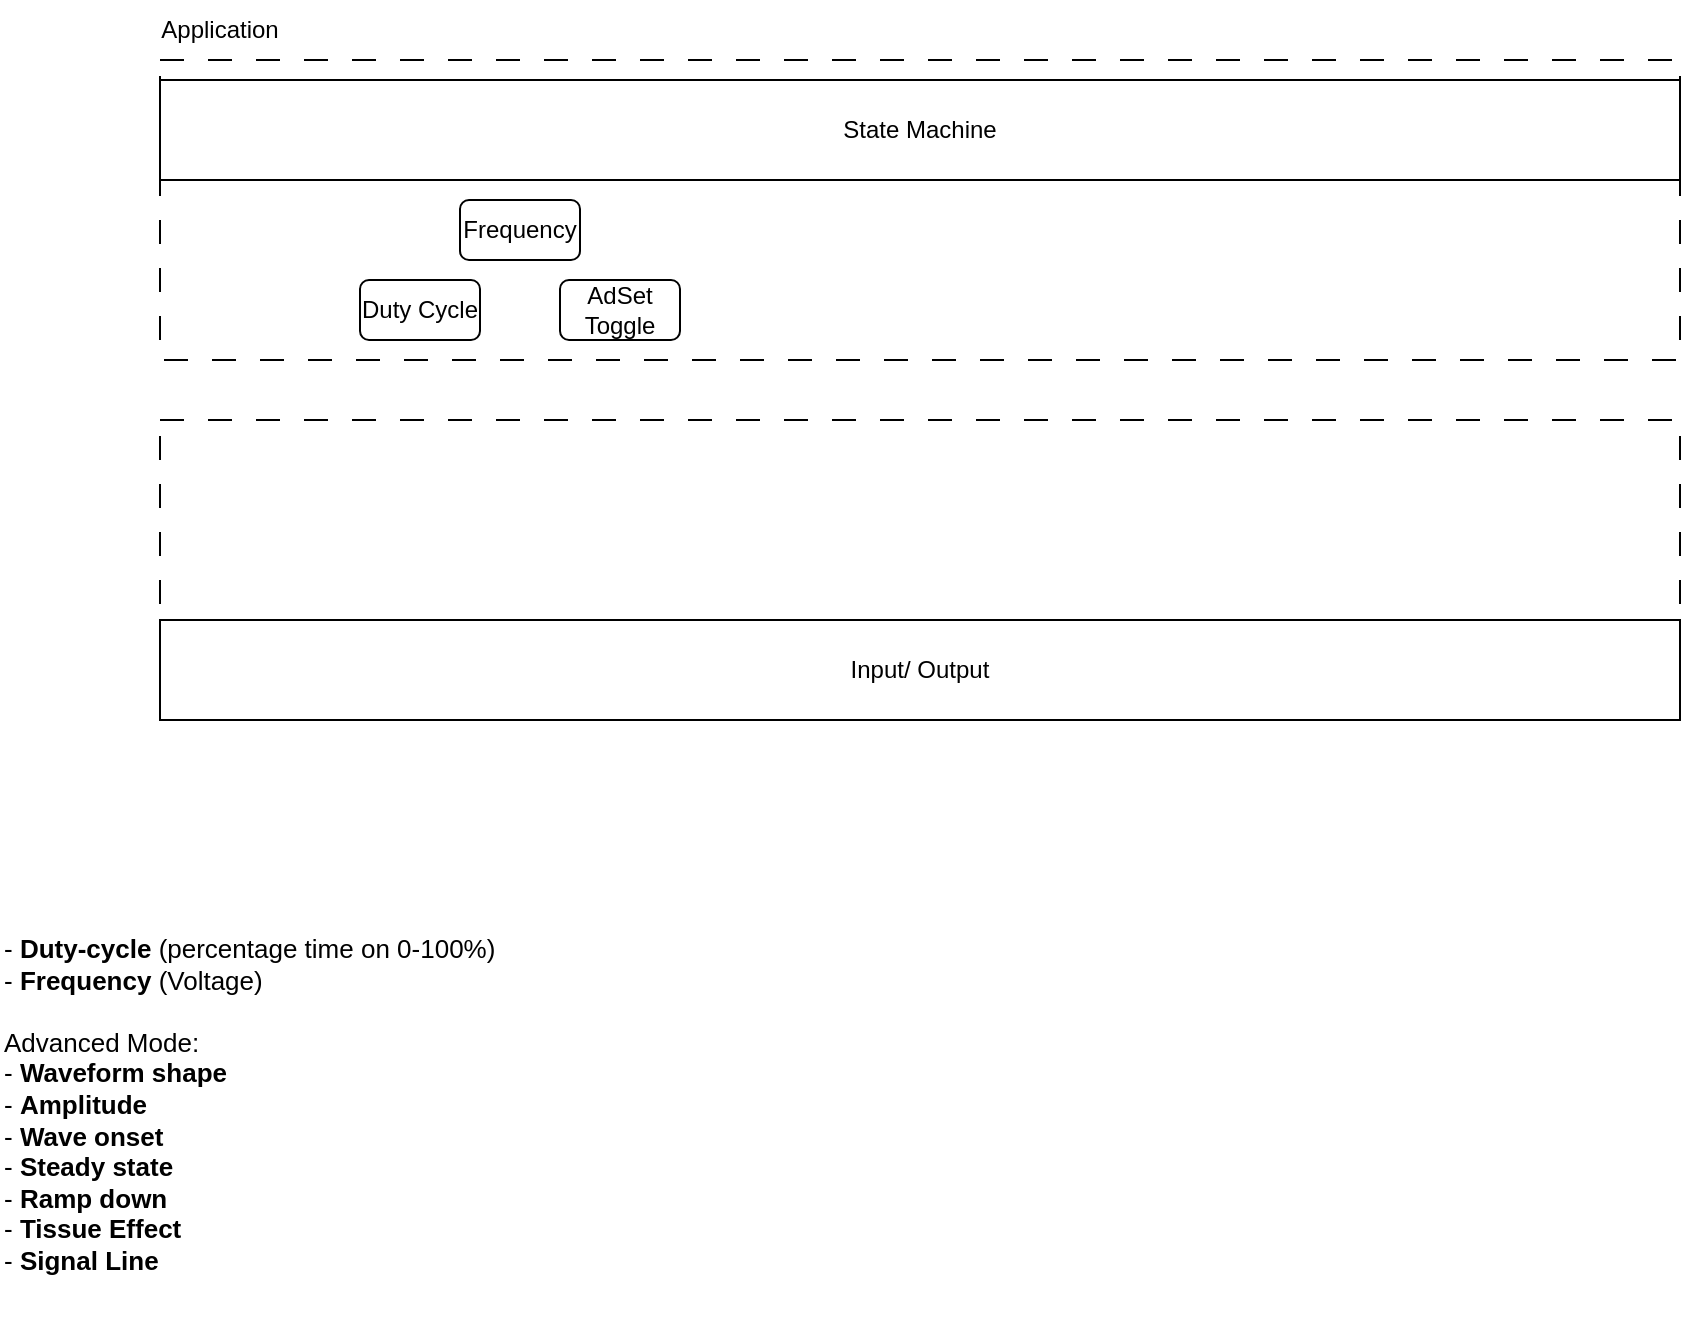 <mxfile version="24.4.3" type="github" pages="5">
  <diagram name="EMS" id="cyA4w0rCBu8PJxnkou6-">
    <mxGraphModel dx="1706" dy="812" grid="1" gridSize="10" guides="1" tooltips="1" connect="1" arrows="1" fold="1" page="1" pageScale="1" pageWidth="850" pageHeight="1100" math="0" shadow="0">
      <root>
        <mxCell id="0" />
        <mxCell id="1" parent="0" />
        <mxCell id="47FU8AiSbH1JvdXJ44zY-2" value="" style="rounded=0;whiteSpace=wrap;html=1;dashed=1;dashPattern=12 12;" vertex="1" parent="1">
          <mxGeometry x="70" y="60" width="760" height="150" as="geometry" />
        </mxCell>
        <mxCell id="47FU8AiSbH1JvdXJ44zY-1" value="State Machine" style="rounded=0;whiteSpace=wrap;html=1;" vertex="1" parent="1">
          <mxGeometry x="70" y="70" width="760" height="50" as="geometry" />
        </mxCell>
        <mxCell id="47FU8AiSbH1JvdXJ44zY-3" value="Application" style="text;html=1;align=center;verticalAlign=middle;whiteSpace=wrap;rounded=0;" vertex="1" parent="1">
          <mxGeometry x="70" y="30" width="60" height="30" as="geometry" />
        </mxCell>
        <mxCell id="47FU8AiSbH1JvdXJ44zY-4" value="" style="rounded=0;whiteSpace=wrap;html=1;dashed=1;dashPattern=12 12;" vertex="1" parent="1">
          <mxGeometry x="70" y="240" width="760" height="150" as="geometry" />
        </mxCell>
        <mxCell id="47FU8AiSbH1JvdXJ44zY-5" value="Input/ Output" style="rounded=0;whiteSpace=wrap;html=1;" vertex="1" parent="1">
          <mxGeometry x="70" y="340" width="760" height="50" as="geometry" />
        </mxCell>
        <mxCell id="47FU8AiSbH1JvdXJ44zY-8" value="Duty Cycle" style="rounded=1;whiteSpace=wrap;html=1;" vertex="1" parent="1">
          <mxGeometry x="170" y="170" width="60" height="30" as="geometry" />
        </mxCell>
        <mxCell id="47FU8AiSbH1JvdXJ44zY-10" value="Frequency" style="rounded=1;whiteSpace=wrap;html=1;" vertex="1" parent="1">
          <mxGeometry x="220" y="130" width="60" height="30" as="geometry" />
        </mxCell>
        <mxCell id="47FU8AiSbH1JvdXJ44zY-11" value="AdSet Toggle" style="rounded=1;whiteSpace=wrap;html=1;" vertex="1" parent="1">
          <mxGeometry x="270" y="170" width="60" height="30" as="geometry" />
        </mxCell>
        <mxCell id="R0_isSfU18zi0Sa-aPXJ-1" value="&lt;span style=&quot;color: rgb(0, 0, 0); font-family: Arial; font-size: 13px; font-style: normal; font-variant-ligatures: normal; font-variant-caps: normal; font-weight: normal; letter-spacing: normal; orphans: 2; text-align: left; text-indent: 0px; text-transform: none; widows: 2; word-spacing: 0px; -webkit-text-stroke-width: 0px; white-space: pre-wrap; text-decoration: none; text-decoration-skip-ink: none;&quot;&gt;- &lt;/span&gt;&lt;span style=&quot;color: rgb(0, 0, 0); font-family: Arial; font-size: 13px; font-style: normal; font-variant-ligatures: normal; font-variant-caps: normal; letter-spacing: normal; orphans: 2; text-align: left; text-indent: 0px; text-transform: none; widows: 2; word-spacing: 0px; -webkit-text-stroke-width: 0px; white-space: pre-wrap; text-decoration: none; font-weight: bold; text-decoration-skip-ink: none;&quot;&gt;Duty-cycle&lt;/span&gt;&lt;span style=&quot;color: rgb(0, 0, 0); font-family: Arial; font-size: 13px; font-style: normal; font-variant-ligatures: normal; font-variant-caps: normal; font-weight: normal; letter-spacing: normal; orphans: 2; text-align: left; text-indent: 0px; text-transform: none; widows: 2; word-spacing: 0px; -webkit-text-stroke-width: 0px; white-space: pre-wrap; text-decoration: none; text-decoration-skip-ink: none;&quot;&gt; (percentage time on 0-100%)&#xa;- &lt;/span&gt;&lt;span style=&quot;color: rgb(0, 0, 0); font-family: Arial; font-size: 13px; font-style: normal; font-variant-ligatures: normal; font-variant-caps: normal; letter-spacing: normal; orphans: 2; text-align: left; text-indent: 0px; text-transform: none; widows: 2; word-spacing: 0px; -webkit-text-stroke-width: 0px; white-space: pre-wrap; text-decoration: none; font-weight: bold; text-decoration-skip-ink: none;&quot;&gt;Frequency &lt;/span&gt;&lt;span style=&quot;color: rgb(0, 0, 0); font-family: Arial; font-size: 13px; font-style: normal; font-variant-ligatures: normal; font-variant-caps: normal; font-weight: normal; letter-spacing: normal; orphans: 2; text-align: left; text-indent: 0px; text-transform: none; widows: 2; word-spacing: 0px; -webkit-text-stroke-width: 0px; white-space: pre-wrap; text-decoration: none; text-decoration-skip-ink: none;&quot;&gt;(Voltage)&#xa;&#xa;Advanced Mode:&#xa;- &lt;/span&gt;&lt;span style=&quot;color: rgb(0, 0, 0); font-family: Arial; font-size: 13px; font-style: normal; font-variant-ligatures: normal; font-variant-caps: normal; letter-spacing: normal; orphans: 2; text-align: left; text-indent: 0px; text-transform: none; widows: 2; word-spacing: 0px; -webkit-text-stroke-width: 0px; white-space: pre-wrap; text-decoration: none; font-weight: bold; text-decoration-skip-ink: none;&quot;&gt;Waveform shape&lt;/span&gt;&lt;span style=&quot;color: rgb(0, 0, 0); font-family: Arial; font-size: 13px; font-style: normal; font-variant-ligatures: normal; font-variant-caps: normal; font-weight: normal; letter-spacing: normal; orphans: 2; text-align: left; text-indent: 0px; text-transform: none; widows: 2; word-spacing: 0px; -webkit-text-stroke-width: 0px; white-space: pre-wrap; text-decoration: none; text-decoration-skip-ink: none;&quot;&gt;&#xa;- &lt;/span&gt;&lt;span style=&quot;color: rgb(0, 0, 0); font-family: Arial; font-size: 13px; font-style: normal; font-variant-ligatures: normal; font-variant-caps: normal; letter-spacing: normal; orphans: 2; text-align: left; text-indent: 0px; text-transform: none; widows: 2; word-spacing: 0px; -webkit-text-stroke-width: 0px; white-space: pre-wrap; text-decoration: none; font-weight: bold; text-decoration-skip-ink: none;&quot;&gt;Amplitude&lt;/span&gt;&lt;span style=&quot;color: rgb(0, 0, 0); font-family: Arial; font-size: 13px; font-style: normal; font-variant-ligatures: normal; font-variant-caps: normal; font-weight: normal; letter-spacing: normal; orphans: 2; text-align: left; text-indent: 0px; text-transform: none; widows: 2; word-spacing: 0px; -webkit-text-stroke-width: 0px; white-space: pre-wrap; text-decoration: none; text-decoration-skip-ink: none;&quot;&gt;&#xa;- &lt;/span&gt;&lt;span style=&quot;color: rgb(0, 0, 0); font-family: Arial; font-size: 13px; font-style: normal; font-variant-ligatures: normal; font-variant-caps: normal; letter-spacing: normal; orphans: 2; text-align: left; text-indent: 0px; text-transform: none; widows: 2; word-spacing: 0px; -webkit-text-stroke-width: 0px; white-space: pre-wrap; text-decoration: none; font-weight: bold; text-decoration-skip-ink: none;&quot;&gt;Wave onset&lt;/span&gt;&lt;span style=&quot;color: rgb(0, 0, 0); font-family: Arial; font-size: 13px; font-style: normal; font-variant-ligatures: normal; font-variant-caps: normal; font-weight: normal; letter-spacing: normal; orphans: 2; text-align: left; text-indent: 0px; text-transform: none; widows: 2; word-spacing: 0px; -webkit-text-stroke-width: 0px; white-space: pre-wrap; text-decoration: none; text-decoration-skip-ink: none;&quot;&gt;&#xa;- &lt;/span&gt;&lt;span style=&quot;color: rgb(0, 0, 0); font-family: Arial; font-size: 13px; font-style: normal; font-variant-ligatures: normal; font-variant-caps: normal; letter-spacing: normal; orphans: 2; text-align: left; text-indent: 0px; text-transform: none; widows: 2; word-spacing: 0px; -webkit-text-stroke-width: 0px; white-space: pre-wrap; text-decoration: none; font-weight: bold; text-decoration-skip-ink: none;&quot;&gt;Steady state&lt;/span&gt;&lt;span style=&quot;color: rgb(0, 0, 0); font-family: Arial; font-size: 13px; font-style: normal; font-variant-ligatures: normal; font-variant-caps: normal; font-weight: normal; letter-spacing: normal; orphans: 2; text-align: left; text-indent: 0px; text-transform: none; widows: 2; word-spacing: 0px; -webkit-text-stroke-width: 0px; white-space: pre-wrap; text-decoration: none; text-decoration-skip-ink: none;&quot;&gt;&#xa;- &lt;/span&gt;&lt;span style=&quot;color: rgb(0, 0, 0); font-family: Arial; font-size: 13px; font-style: normal; font-variant-ligatures: normal; font-variant-caps: normal; letter-spacing: normal; orphans: 2; text-align: left; text-indent: 0px; text-transform: none; widows: 2; word-spacing: 0px; -webkit-text-stroke-width: 0px; white-space: pre-wrap; text-decoration: none; font-weight: bold; text-decoration-skip-ink: none;&quot;&gt;Ramp down&lt;/span&gt;&lt;span style=&quot;color: rgb(0, 0, 0); font-family: Arial; font-size: 13px; font-style: normal; font-variant-ligatures: normal; font-variant-caps: normal; font-weight: normal; letter-spacing: normal; orphans: 2; text-align: left; text-indent: 0px; text-transform: none; widows: 2; word-spacing: 0px; -webkit-text-stroke-width: 0px; white-space: pre-wrap; text-decoration: none; text-decoration-skip-ink: none;&quot;&gt;&#xa;- &lt;/span&gt;&lt;span style=&quot;color: rgb(0, 0, 0); font-family: Arial; font-size: 13px; font-style: normal; font-variant-ligatures: normal; font-variant-caps: normal; letter-spacing: normal; orphans: 2; text-align: left; text-indent: 0px; text-transform: none; widows: 2; word-spacing: 0px; -webkit-text-stroke-width: 0px; white-space: pre-wrap; text-decoration: none; font-weight: bold; text-decoration-skip-ink: none;&quot;&gt;Tissue Effect&lt;/span&gt;&lt;span style=&quot;color: rgb(0, 0, 0); font-family: Arial; font-size: 13px; font-style: normal; font-variant-ligatures: normal; font-variant-caps: normal; font-weight: normal; letter-spacing: normal; orphans: 2; text-align: left; text-indent: 0px; text-transform: none; widows: 2; word-spacing: 0px; -webkit-text-stroke-width: 0px; white-space: pre-wrap; text-decoration: none; text-decoration-skip-ink: none;&quot;&gt;&#xa;- &lt;/span&gt;&lt;span style=&quot;color: rgb(0, 0, 0); font-family: Arial; font-size: 13px; font-style: normal; font-variant-ligatures: normal; font-variant-caps: normal; letter-spacing: normal; orphans: 2; text-align: left; text-indent: 0px; text-transform: none; widows: 2; word-spacing: 0px; -webkit-text-stroke-width: 0px; white-space: pre-wrap; text-decoration: none; font-weight: bold; text-decoration-skip-ink: none;&quot;&gt;Signal Line&lt;/span&gt;" style="text;whiteSpace=wrap;html=1;" vertex="1" parent="1">
          <mxGeometry x="-10" y="490" width="280" height="200" as="geometry" />
        </mxCell>
      </root>
    </mxGraphModel>
  </diagram>
  <diagram name="RF1" id="PLb107v8hQa_kPWoYW-B">
    <mxGraphModel dx="1024" dy="771" grid="1" gridSize="10" guides="1" tooltips="1" connect="1" arrows="1" fold="1" page="1" pageScale="1" pageWidth="850" pageHeight="1100" math="0" shadow="0">
      <root>
        <mxCell id="ZGtfo0b690prijXp5fph-0" />
        <mxCell id="ZGtfo0b690prijXp5fph-1" parent="ZGtfo0b690prijXp5fph-0" />
        <mxCell id="ZGtfo0b690prijXp5fph-2" value="" style="rounded=0;whiteSpace=wrap;html=1;dashed=1;dashPattern=12 12;" vertex="1" parent="ZGtfo0b690prijXp5fph-1">
          <mxGeometry x="20" y="60" width="880" height="150" as="geometry" />
        </mxCell>
        <mxCell id="ZGtfo0b690prijXp5fph-3" value="State Machine" style="rounded=0;whiteSpace=wrap;html=1;" vertex="1" parent="ZGtfo0b690prijXp5fph-1">
          <mxGeometry x="20" y="70" width="880" height="50" as="geometry" />
        </mxCell>
        <mxCell id="ZGtfo0b690prijXp5fph-4" value="Application" style="text;html=1;align=center;verticalAlign=middle;whiteSpace=wrap;rounded=0;" vertex="1" parent="ZGtfo0b690prijXp5fph-1">
          <mxGeometry x="20" y="30" width="60" height="30" as="geometry" />
        </mxCell>
        <mxCell id="ZGtfo0b690prijXp5fph-5" value="" style="rounded=0;whiteSpace=wrap;html=1;dashed=1;dashPattern=12 12;" vertex="1" parent="ZGtfo0b690prijXp5fph-1">
          <mxGeometry x="20" y="240" width="880" height="150" as="geometry" />
        </mxCell>
        <mxCell id="ZGtfo0b690prijXp5fph-6" value="Input/ Output" style="rounded=0;whiteSpace=wrap;html=1;" vertex="1" parent="ZGtfo0b690prijXp5fph-1">
          <mxGeometry x="20" y="340" width="780" height="50" as="geometry" />
        </mxCell>
        <mxCell id="ZGtfo0b690prijXp5fph-7" value="Duty Cycle" style="rounded=1;whiteSpace=wrap;html=1;" vertex="1" parent="ZGtfo0b690prijXp5fph-1">
          <mxGeometry x="120" y="170" width="60" height="30" as="geometry" />
        </mxCell>
        <mxCell id="ZGtfo0b690prijXp5fph-8" value="Frequency" style="rounded=1;whiteSpace=wrap;html=1;" vertex="1" parent="ZGtfo0b690prijXp5fph-1">
          <mxGeometry x="170" y="130" width="60" height="30" as="geometry" />
        </mxCell>
        <mxCell id="ZGtfo0b690prijXp5fph-9" value="AdSet Toggle" style="rounded=1;whiteSpace=wrap;html=1;" vertex="1" parent="ZGtfo0b690prijXp5fph-1">
          <mxGeometry x="220" y="170" width="60" height="30" as="geometry" />
        </mxCell>
        <mxCell id="ZGtfo0b690prijXp5fph-10" value="&lt;span style=&quot;color: rgb(0, 0, 0); font-family: Arial; font-size: 13px; font-style: normal; font-variant-ligatures: normal; font-variant-caps: normal; font-weight: normal; letter-spacing: normal; orphans: 2; text-align: left; text-indent: 0px; text-transform: none; widows: 2; word-spacing: 0px; -webkit-text-stroke-width: 0px; white-space: pre-wrap; text-decoration: none; text-decoration-skip-ink: none;&quot;&gt;- &lt;/span&gt;&lt;span style=&quot;color: rgb(0, 0, 0); font-family: Arial; font-size: 13px; font-style: normal; font-variant-ligatures: normal; font-variant-caps: normal; letter-spacing: normal; orphans: 2; text-align: left; text-indent: 0px; text-transform: none; widows: 2; word-spacing: 0px; -webkit-text-stroke-width: 0px; white-space: pre-wrap; text-decoration: none; font-weight: bold; text-decoration-skip-ink: none;&quot;&gt;Duty-cycle&lt;/span&gt;&lt;span style=&quot;color: rgb(0, 0, 0); font-family: Arial; font-size: 13px; font-style: normal; font-variant-ligatures: normal; font-variant-caps: normal; font-weight: normal; letter-spacing: normal; orphans: 2; text-align: left; text-indent: 0px; text-transform: none; widows: 2; word-spacing: 0px; -webkit-text-stroke-width: 0px; white-space: pre-wrap; text-decoration: none; text-decoration-skip-ink: none;&quot;&gt; (percentage time on 0-100%)&#xa;- &lt;/span&gt;&lt;span style=&quot;color: rgb(0, 0, 0); font-family: Arial; font-size: 13px; font-style: normal; font-variant-ligatures: normal; font-variant-caps: normal; letter-spacing: normal; orphans: 2; text-align: left; text-indent: 0px; text-transform: none; widows: 2; word-spacing: 0px; -webkit-text-stroke-width: 0px; white-space: pre-wrap; text-decoration: none; font-weight: bold; text-decoration-skip-ink: none;&quot;&gt;Frequency &lt;/span&gt;&lt;span style=&quot;color: rgb(0, 0, 0); font-family: Arial; font-size: 13px; font-style: normal; font-variant-ligatures: normal; font-variant-caps: normal; font-weight: normal; letter-spacing: normal; orphans: 2; text-align: left; text-indent: 0px; text-transform: none; widows: 2; word-spacing: 0px; -webkit-text-stroke-width: 0px; white-space: pre-wrap; text-decoration: none; text-decoration-skip-ink: none;&quot;&gt;(Voltage)&#xa;&#xa;Advanced Mode:&#xa;- &lt;/span&gt;&lt;span style=&quot;color: rgb(0, 0, 0); font-family: Arial; font-size: 13px; font-style: normal; font-variant-ligatures: normal; font-variant-caps: normal; letter-spacing: normal; orphans: 2; text-align: left; text-indent: 0px; text-transform: none; widows: 2; word-spacing: 0px; -webkit-text-stroke-width: 0px; white-space: pre-wrap; text-decoration: none; font-weight: bold; text-decoration-skip-ink: none;&quot;&gt;Waveform shape&lt;/span&gt;&lt;span style=&quot;color: rgb(0, 0, 0); font-family: Arial; font-size: 13px; font-style: normal; font-variant-ligatures: normal; font-variant-caps: normal; font-weight: normal; letter-spacing: normal; orphans: 2; text-align: left; text-indent: 0px; text-transform: none; widows: 2; word-spacing: 0px; -webkit-text-stroke-width: 0px; white-space: pre-wrap; text-decoration: none; text-decoration-skip-ink: none;&quot;&gt;&#xa;- &lt;/span&gt;&lt;span style=&quot;color: rgb(0, 0, 0); font-family: Arial; font-size: 13px; font-style: normal; font-variant-ligatures: normal; font-variant-caps: normal; letter-spacing: normal; orphans: 2; text-align: left; text-indent: 0px; text-transform: none; widows: 2; word-spacing: 0px; -webkit-text-stroke-width: 0px; white-space: pre-wrap; text-decoration: none; font-weight: bold; text-decoration-skip-ink: none;&quot;&gt;Amplitude&lt;/span&gt;&lt;span style=&quot;color: rgb(0, 0, 0); font-family: Arial; font-size: 13px; font-style: normal; font-variant-ligatures: normal; font-variant-caps: normal; font-weight: normal; letter-spacing: normal; orphans: 2; text-align: left; text-indent: 0px; text-transform: none; widows: 2; word-spacing: 0px; -webkit-text-stroke-width: 0px; white-space: pre-wrap; text-decoration: none; text-decoration-skip-ink: none;&quot;&gt;&#xa;- &lt;/span&gt;&lt;span style=&quot;color: rgb(0, 0, 0); font-family: Arial; font-size: 13px; font-style: normal; font-variant-ligatures: normal; font-variant-caps: normal; letter-spacing: normal; orphans: 2; text-align: left; text-indent: 0px; text-transform: none; widows: 2; word-spacing: 0px; -webkit-text-stroke-width: 0px; white-space: pre-wrap; text-decoration: none; font-weight: bold; text-decoration-skip-ink: none;&quot;&gt;Wave onset&lt;/span&gt;&lt;span style=&quot;color: rgb(0, 0, 0); font-family: Arial; font-size: 13px; font-style: normal; font-variant-ligatures: normal; font-variant-caps: normal; font-weight: normal; letter-spacing: normal; orphans: 2; text-align: left; text-indent: 0px; text-transform: none; widows: 2; word-spacing: 0px; -webkit-text-stroke-width: 0px; white-space: pre-wrap; text-decoration: none; text-decoration-skip-ink: none;&quot;&gt;&#xa;- &lt;/span&gt;&lt;span style=&quot;color: rgb(0, 0, 0); font-family: Arial; font-size: 13px; font-style: normal; font-variant-ligatures: normal; font-variant-caps: normal; letter-spacing: normal; orphans: 2; text-align: left; text-indent: 0px; text-transform: none; widows: 2; word-spacing: 0px; -webkit-text-stroke-width: 0px; white-space: pre-wrap; text-decoration: none; font-weight: bold; text-decoration-skip-ink: none;&quot;&gt;Steady state&lt;/span&gt;&lt;span style=&quot;color: rgb(0, 0, 0); font-family: Arial; font-size: 13px; font-style: normal; font-variant-ligatures: normal; font-variant-caps: normal; font-weight: normal; letter-spacing: normal; orphans: 2; text-align: left; text-indent: 0px; text-transform: none; widows: 2; word-spacing: 0px; -webkit-text-stroke-width: 0px; white-space: pre-wrap; text-decoration: none; text-decoration-skip-ink: none;&quot;&gt;&#xa;- &lt;/span&gt;&lt;span style=&quot;color: rgb(0, 0, 0); font-family: Arial; font-size: 13px; font-style: normal; font-variant-ligatures: normal; font-variant-caps: normal; letter-spacing: normal; orphans: 2; text-align: left; text-indent: 0px; text-transform: none; widows: 2; word-spacing: 0px; -webkit-text-stroke-width: 0px; white-space: pre-wrap; text-decoration: none; font-weight: bold; text-decoration-skip-ink: none;&quot;&gt;Ramp down&lt;/span&gt;&lt;span style=&quot;color: rgb(0, 0, 0); font-family: Arial; font-size: 13px; font-style: normal; font-variant-ligatures: normal; font-variant-caps: normal; font-weight: normal; letter-spacing: normal; orphans: 2; text-align: left; text-indent: 0px; text-transform: none; widows: 2; word-spacing: 0px; -webkit-text-stroke-width: 0px; white-space: pre-wrap; text-decoration: none; text-decoration-skip-ink: none;&quot;&gt;&#xa;- &lt;/span&gt;&lt;span style=&quot;color: rgb(0, 0, 0); font-family: Arial; font-size: 13px; font-style: normal; font-variant-ligatures: normal; font-variant-caps: normal; letter-spacing: normal; orphans: 2; text-align: left; text-indent: 0px; text-transform: none; widows: 2; word-spacing: 0px; -webkit-text-stroke-width: 0px; white-space: pre-wrap; text-decoration: none; font-weight: bold; text-decoration-skip-ink: none;&quot;&gt;Tissue Effect&lt;/span&gt;&lt;span style=&quot;color: rgb(0, 0, 0); font-family: Arial; font-size: 13px; font-style: normal; font-variant-ligatures: normal; font-variant-caps: normal; font-weight: normal; letter-spacing: normal; orphans: 2; text-align: left; text-indent: 0px; text-transform: none; widows: 2; word-spacing: 0px; -webkit-text-stroke-width: 0px; white-space: pre-wrap; text-decoration: none; text-decoration-skip-ink: none;&quot;&gt;&#xa;- &lt;/span&gt;&lt;span style=&quot;color: rgb(0, 0, 0); font-family: Arial; font-size: 13px; font-style: normal; font-variant-ligatures: normal; font-variant-caps: normal; letter-spacing: normal; orphans: 2; text-align: left; text-indent: 0px; text-transform: none; widows: 2; word-spacing: 0px; -webkit-text-stroke-width: 0px; white-space: pre-wrap; text-decoration: none; font-weight: bold; text-decoration-skip-ink: none;&quot;&gt;Signal Line&lt;/span&gt;" style="text;whiteSpace=wrap;html=1;" vertex="1" parent="ZGtfo0b690prijXp5fph-1">
          <mxGeometry x="300" y="460" width="280" height="200" as="geometry" />
        </mxCell>
        <mxCell id="nIg8wLcpz54RTvnNQKaW-0" value="Waveform" style="rounded=1;whiteSpace=wrap;html=1;dashed=1;dashPattern=8 8;" vertex="1" parent="ZGtfo0b690prijXp5fph-1">
          <mxGeometry x="280" y="130" width="60" height="30" as="geometry" />
        </mxCell>
        <mxCell id="nIg8wLcpz54RTvnNQKaW-1" value="Amplitude" style="rounded=1;whiteSpace=wrap;html=1;dashed=1;dashPattern=8 8;" vertex="1" parent="ZGtfo0b690prijXp5fph-1">
          <mxGeometry x="330" y="170" width="60" height="30" as="geometry" />
        </mxCell>
        <mxCell id="nIg8wLcpz54RTvnNQKaW-2" value="Wave onset" style="rounded=1;whiteSpace=wrap;html=1;dashed=1;dashPattern=8 8;" vertex="1" parent="ZGtfo0b690prijXp5fph-1">
          <mxGeometry x="390" y="130" width="60" height="30" as="geometry" />
        </mxCell>
        <mxCell id="nIg8wLcpz54RTvnNQKaW-3" value="Steady State" style="rounded=1;whiteSpace=wrap;html=1;dashed=1;dashPattern=8 8;" vertex="1" parent="ZGtfo0b690prijXp5fph-1">
          <mxGeometry x="440" y="170" width="60" height="30" as="geometry" />
        </mxCell>
        <mxCell id="nIg8wLcpz54RTvnNQKaW-4" value="Ramp down" style="rounded=1;whiteSpace=wrap;html=1;dashed=1;dashPattern=8 8;" vertex="1" parent="ZGtfo0b690prijXp5fph-1">
          <mxGeometry x="500" y="130" width="60" height="30" as="geometry" />
        </mxCell>
        <mxCell id="nIg8wLcpz54RTvnNQKaW-5" value="Tissue Effect" style="rounded=1;whiteSpace=wrap;html=1;dashed=1;dashPattern=8 8;" vertex="1" parent="ZGtfo0b690prijXp5fph-1">
          <mxGeometry x="550" y="170" width="60" height="30" as="geometry" />
        </mxCell>
        <mxCell id="nIg8wLcpz54RTvnNQKaW-6" value="Signal line" style="rounded=1;whiteSpace=wrap;html=1;dashed=1;dashPattern=8 8;" vertex="1" parent="ZGtfo0b690prijXp5fph-1">
          <mxGeometry x="610" y="130" width="60" height="30" as="geometry" />
        </mxCell>
      </root>
    </mxGraphModel>
  </diagram>
  <diagram name="Cameras" id="sD23rAhjxe_S_mtTa7Si">
    <mxGraphModel dx="1024" dy="771" grid="1" gridSize="10" guides="1" tooltips="1" connect="1" arrows="1" fold="1" page="1" pageScale="1" pageWidth="850" pageHeight="1100" math="0" shadow="0">
      <root>
        <mxCell id="0ZLc6GETvlCLtsxPZf_n-0" />
        <mxCell id="0ZLc6GETvlCLtsxPZf_n-1" parent="0ZLc6GETvlCLtsxPZf_n-0" />
        <mxCell id="0ZLc6GETvlCLtsxPZf_n-2" value="" style="rounded=0;whiteSpace=wrap;html=1;dashed=1;dashPattern=12 12;" vertex="1" parent="0ZLc6GETvlCLtsxPZf_n-1">
          <mxGeometry x="10" y="60" width="820" height="150" as="geometry" />
        </mxCell>
        <mxCell id="0ZLc6GETvlCLtsxPZf_n-3" value="State Machine (RF1)" style="rounded=0;whiteSpace=wrap;html=1;" vertex="1" parent="0ZLc6GETvlCLtsxPZf_n-1">
          <mxGeometry x="10" y="70" width="820" height="50" as="geometry" />
        </mxCell>
        <mxCell id="0ZLc6GETvlCLtsxPZf_n-4" value="Application" style="text;html=1;align=center;verticalAlign=middle;whiteSpace=wrap;rounded=0;" vertex="1" parent="0ZLc6GETvlCLtsxPZf_n-1">
          <mxGeometry x="10" y="30" width="60" height="30" as="geometry" />
        </mxCell>
        <mxCell id="0ZLc6GETvlCLtsxPZf_n-5" value="" style="rounded=0;whiteSpace=wrap;html=1;dashed=1;dashPattern=12 12;" vertex="1" parent="0ZLc6GETvlCLtsxPZf_n-1">
          <mxGeometry x="10" y="240" width="820" height="150" as="geometry" />
        </mxCell>
        <mxCell id="0ZLc6GETvlCLtsxPZf_n-6" value="Input/ Output" style="rounded=0;whiteSpace=wrap;html=1;" vertex="1" parent="0ZLc6GETvlCLtsxPZf_n-1">
          <mxGeometry x="10" y="340" width="670" height="50" as="geometry" />
        </mxCell>
        <mxCell id="0ZLc6GETvlCLtsxPZf_n-7" value="Duty Cycle" style="rounded=1;whiteSpace=wrap;html=1;" vertex="1" parent="0ZLc6GETvlCLtsxPZf_n-1">
          <mxGeometry x="170" y="170" width="60" height="30" as="geometry" />
        </mxCell>
        <mxCell id="0ZLc6GETvlCLtsxPZf_n-8" value="Frequency" style="rounded=1;whiteSpace=wrap;html=1;" vertex="1" parent="0ZLc6GETvlCLtsxPZf_n-1">
          <mxGeometry x="220" y="135" width="60" height="30" as="geometry" />
        </mxCell>
        <mxCell id="0ZLc6GETvlCLtsxPZf_n-9" value="AdSet Toggle" style="rounded=1;whiteSpace=wrap;html=1;" vertex="1" parent="0ZLc6GETvlCLtsxPZf_n-1">
          <mxGeometry x="270" y="170" width="60" height="30" as="geometry" />
        </mxCell>
        <mxCell id="0ZLc6GETvlCLtsxPZf_n-10" value="&lt;span style=&quot;color: rgb(0, 0, 0); font-family: Arial; font-size: 13px; font-style: normal; font-variant-ligatures: normal; font-variant-caps: normal; font-weight: normal; letter-spacing: normal; orphans: 2; text-align: left; text-indent: 0px; text-transform: none; widows: 2; word-spacing: 0px; -webkit-text-stroke-width: 0px; white-space: pre-wrap; text-decoration: none; text-decoration-skip-ink: none;&quot;&gt;- &lt;/span&gt;&lt;span style=&quot;color: rgb(0, 0, 0); font-family: Arial; font-size: 13px; font-style: normal; font-variant-ligatures: normal; font-variant-caps: normal; letter-spacing: normal; orphans: 2; text-align: left; text-indent: 0px; text-transform: none; widows: 2; word-spacing: 0px; -webkit-text-stroke-width: 0px; white-space: pre-wrap; text-decoration: none; font-weight: bold; text-decoration-skip-ink: none;&quot;&gt;Duty-cycle&lt;/span&gt;&lt;span style=&quot;color: rgb(0, 0, 0); font-family: Arial; font-size: 13px; font-style: normal; font-variant-ligatures: normal; font-variant-caps: normal; font-weight: normal; letter-spacing: normal; orphans: 2; text-align: left; text-indent: 0px; text-transform: none; widows: 2; word-spacing: 0px; -webkit-text-stroke-width: 0px; white-space: pre-wrap; text-decoration: none; text-decoration-skip-ink: none;&quot;&gt; (percentage time on 0-100%)&#xa;- &lt;/span&gt;&lt;span style=&quot;color: rgb(0, 0, 0); font-family: Arial; font-size: 13px; font-style: normal; font-variant-ligatures: normal; font-variant-caps: normal; letter-spacing: normal; orphans: 2; text-align: left; text-indent: 0px; text-transform: none; widows: 2; word-spacing: 0px; -webkit-text-stroke-width: 0px; white-space: pre-wrap; text-decoration: none; font-weight: bold; text-decoration-skip-ink: none;&quot;&gt;Frequency &lt;/span&gt;&lt;span style=&quot;color: rgb(0, 0, 0); font-family: Arial; font-size: 13px; font-style: normal; font-variant-ligatures: normal; font-variant-caps: normal; font-weight: normal; letter-spacing: normal; orphans: 2; text-align: left; text-indent: 0px; text-transform: none; widows: 2; word-spacing: 0px; -webkit-text-stroke-width: 0px; white-space: pre-wrap; text-decoration: none; text-decoration-skip-ink: none;&quot;&gt;(Voltage)&#xa;&#xa;Advanced Mode:&#xa;- &lt;/span&gt;&lt;span style=&quot;color: rgb(0, 0, 0); font-family: Arial; font-size: 13px; font-style: normal; font-variant-ligatures: normal; font-variant-caps: normal; letter-spacing: normal; orphans: 2; text-align: left; text-indent: 0px; text-transform: none; widows: 2; word-spacing: 0px; -webkit-text-stroke-width: 0px; white-space: pre-wrap; text-decoration: none; font-weight: bold; text-decoration-skip-ink: none;&quot;&gt;Waveform shape&lt;/span&gt;&lt;span style=&quot;color: rgb(0, 0, 0); font-family: Arial; font-size: 13px; font-style: normal; font-variant-ligatures: normal; font-variant-caps: normal; font-weight: normal; letter-spacing: normal; orphans: 2; text-align: left; text-indent: 0px; text-transform: none; widows: 2; word-spacing: 0px; -webkit-text-stroke-width: 0px; white-space: pre-wrap; text-decoration: none; text-decoration-skip-ink: none;&quot;&gt;&#xa;- &lt;/span&gt;&lt;span style=&quot;color: rgb(0, 0, 0); font-family: Arial; font-size: 13px; font-style: normal; font-variant-ligatures: normal; font-variant-caps: normal; letter-spacing: normal; orphans: 2; text-align: left; text-indent: 0px; text-transform: none; widows: 2; word-spacing: 0px; -webkit-text-stroke-width: 0px; white-space: pre-wrap; text-decoration: none; font-weight: bold; text-decoration-skip-ink: none;&quot;&gt;Amplitude&lt;/span&gt;&lt;span style=&quot;color: rgb(0, 0, 0); font-family: Arial; font-size: 13px; font-style: normal; font-variant-ligatures: normal; font-variant-caps: normal; font-weight: normal; letter-spacing: normal; orphans: 2; text-align: left; text-indent: 0px; text-transform: none; widows: 2; word-spacing: 0px; -webkit-text-stroke-width: 0px; white-space: pre-wrap; text-decoration: none; text-decoration-skip-ink: none;&quot;&gt;&#xa;- &lt;/span&gt;&lt;span style=&quot;color: rgb(0, 0, 0); font-family: Arial; font-size: 13px; font-style: normal; font-variant-ligatures: normal; font-variant-caps: normal; letter-spacing: normal; orphans: 2; text-align: left; text-indent: 0px; text-transform: none; widows: 2; word-spacing: 0px; -webkit-text-stroke-width: 0px; white-space: pre-wrap; text-decoration: none; font-weight: bold; text-decoration-skip-ink: none;&quot;&gt;Wave onset&lt;/span&gt;&lt;span style=&quot;color: rgb(0, 0, 0); font-family: Arial; font-size: 13px; font-style: normal; font-variant-ligatures: normal; font-variant-caps: normal; font-weight: normal; letter-spacing: normal; orphans: 2; text-align: left; text-indent: 0px; text-transform: none; widows: 2; word-spacing: 0px; -webkit-text-stroke-width: 0px; white-space: pre-wrap; text-decoration: none; text-decoration-skip-ink: none;&quot;&gt;&#xa;- &lt;/span&gt;&lt;span style=&quot;color: rgb(0, 0, 0); font-family: Arial; font-size: 13px; font-style: normal; font-variant-ligatures: normal; font-variant-caps: normal; letter-spacing: normal; orphans: 2; text-align: left; text-indent: 0px; text-transform: none; widows: 2; word-spacing: 0px; -webkit-text-stroke-width: 0px; white-space: pre-wrap; text-decoration: none; font-weight: bold; text-decoration-skip-ink: none;&quot;&gt;Steady state&lt;/span&gt;&lt;span style=&quot;color: rgb(0, 0, 0); font-family: Arial; font-size: 13px; font-style: normal; font-variant-ligatures: normal; font-variant-caps: normal; font-weight: normal; letter-spacing: normal; orphans: 2; text-align: left; text-indent: 0px; text-transform: none; widows: 2; word-spacing: 0px; -webkit-text-stroke-width: 0px; white-space: pre-wrap; text-decoration: none; text-decoration-skip-ink: none;&quot;&gt;&#xa;- &lt;/span&gt;&lt;span style=&quot;color: rgb(0, 0, 0); font-family: Arial; font-size: 13px; font-style: normal; font-variant-ligatures: normal; font-variant-caps: normal; letter-spacing: normal; orphans: 2; text-align: left; text-indent: 0px; text-transform: none; widows: 2; word-spacing: 0px; -webkit-text-stroke-width: 0px; white-space: pre-wrap; text-decoration: none; font-weight: bold; text-decoration-skip-ink: none;&quot;&gt;Ramp down&lt;/span&gt;&lt;span style=&quot;color: rgb(0, 0, 0); font-family: Arial; font-size: 13px; font-style: normal; font-variant-ligatures: normal; font-variant-caps: normal; font-weight: normal; letter-spacing: normal; orphans: 2; text-align: left; text-indent: 0px; text-transform: none; widows: 2; word-spacing: 0px; -webkit-text-stroke-width: 0px; white-space: pre-wrap; text-decoration: none; text-decoration-skip-ink: none;&quot;&gt;&#xa;- &lt;/span&gt;&lt;span style=&quot;color: rgb(0, 0, 0); font-family: Arial; font-size: 13px; font-style: normal; font-variant-ligatures: normal; font-variant-caps: normal; letter-spacing: normal; orphans: 2; text-align: left; text-indent: 0px; text-transform: none; widows: 2; word-spacing: 0px; -webkit-text-stroke-width: 0px; white-space: pre-wrap; text-decoration: none; font-weight: bold; text-decoration-skip-ink: none;&quot;&gt;Tissue Effect&lt;/span&gt;&lt;span style=&quot;color: rgb(0, 0, 0); font-family: Arial; font-size: 13px; font-style: normal; font-variant-ligatures: normal; font-variant-caps: normal; font-weight: normal; letter-spacing: normal; orphans: 2; text-align: left; text-indent: 0px; text-transform: none; widows: 2; word-spacing: 0px; -webkit-text-stroke-width: 0px; white-space: pre-wrap; text-decoration: none; text-decoration-skip-ink: none;&quot;&gt;&#xa;- &lt;/span&gt;&lt;span style=&quot;color: rgb(0, 0, 0); font-family: Arial; font-size: 13px; font-style: normal; font-variant-ligatures: normal; font-variant-caps: normal; letter-spacing: normal; orphans: 2; text-align: left; text-indent: 0px; text-transform: none; widows: 2; word-spacing: 0px; -webkit-text-stroke-width: 0px; white-space: pre-wrap; text-decoration: none; font-weight: bold; text-decoration-skip-ink: none;&quot;&gt;Signal Line&lt;/span&gt;" style="text;whiteSpace=wrap;html=1;" vertex="1" parent="0ZLc6GETvlCLtsxPZf_n-1">
          <mxGeometry x="70" y="490" width="280" height="200" as="geometry" />
        </mxCell>
        <mxCell id="8YmQNiKLnC_YRresIaqK-0" value="UART" style="rounded=1;whiteSpace=wrap;html=1;" vertex="1" parent="0ZLc6GETvlCLtsxPZf_n-1">
          <mxGeometry x="90" y="300" width="60" height="30" as="geometry" />
        </mxCell>
        <mxCell id="8YmQNiKLnC_YRresIaqK-4" style="edgeStyle=orthogonalEdgeStyle;rounded=0;orthogonalLoop=1;jettySize=auto;html=1;entryX=0.5;entryY=0;entryDx=0;entryDy=0;endArrow=none;endFill=0;" edge="1" parent="0ZLc6GETvlCLtsxPZf_n-1" source="8YmQNiKLnC_YRresIaqK-1" target="8YmQNiKLnC_YRresIaqK-0">
          <mxGeometry relative="1" as="geometry" />
        </mxCell>
        <mxCell id="8YmQNiKLnC_YRresIaqK-1" value="printf (external)" style="rounded=1;whiteSpace=wrap;html=1;" vertex="1" parent="0ZLc6GETvlCLtsxPZf_n-1">
          <mxGeometry x="90" y="173" width="60" height="30" as="geometry" />
        </mxCell>
        <mxCell id="8YmQNiKLnC_YRresIaqK-3" style="edgeStyle=orthogonalEdgeStyle;rounded=0;orthogonalLoop=1;jettySize=auto;html=1;exitX=0.5;exitY=1;exitDx=0;exitDy=0;entryX=0.5;entryY=0;entryDx=0;entryDy=0;" edge="1" parent="0ZLc6GETvlCLtsxPZf_n-1" source="8YmQNiKLnC_YRresIaqK-2" target="8YmQNiKLnC_YRresIaqK-1">
          <mxGeometry relative="1" as="geometry" />
        </mxCell>
        <mxCell id="8YmQNiKLnC_YRresIaqK-2" value="trace" style="rounded=1;whiteSpace=wrap;html=1;" vertex="1" parent="0ZLc6GETvlCLtsxPZf_n-1">
          <mxGeometry x="100" y="130" width="40" height="30" as="geometry" />
        </mxCell>
        <mxCell id="8YmQNiKLnC_YRresIaqK-6" style="edgeStyle=orthogonalEdgeStyle;rounded=0;orthogonalLoop=1;jettySize=auto;html=1;exitX=0.5;exitY=0;exitDx=0;exitDy=0;entryX=0.5;entryY=1;entryDx=0;entryDy=0;" edge="1" parent="0ZLc6GETvlCLtsxPZf_n-1" source="8YmQNiKLnC_YRresIaqK-5" target="0ZLc6GETvlCLtsxPZf_n-7">
          <mxGeometry relative="1" as="geometry" />
        </mxCell>
        <mxCell id="8YmQNiKLnC_YRresIaqK-7" style="edgeStyle=orthogonalEdgeStyle;rounded=0;orthogonalLoop=1;jettySize=auto;html=1;exitX=1;exitY=0.5;exitDx=0;exitDy=0;entryX=0.5;entryY=1;entryDx=0;entryDy=0;" edge="1" parent="0ZLc6GETvlCLtsxPZf_n-1" source="8YmQNiKLnC_YRresIaqK-5" target="0ZLc6GETvlCLtsxPZf_n-8">
          <mxGeometry relative="1" as="geometry" />
        </mxCell>
        <mxCell id="8YmQNiKLnC_YRresIaqK-5" value="rj45" style="rounded=1;whiteSpace=wrap;html=1;" vertex="1" parent="0ZLc6GETvlCLtsxPZf_n-1">
          <mxGeometry x="170" y="300" width="60" height="30" as="geometry" />
        </mxCell>
        <mxCell id="8YmQNiKLnC_YRresIaqK-8" style="edgeStyle=orthogonalEdgeStyle;rounded=0;orthogonalLoop=1;jettySize=auto;html=1;exitX=0.5;exitY=0;exitDx=0;exitDy=0;entryX=0.232;entryY=1.003;entryDx=0;entryDy=0;entryPerimeter=0;" edge="1" parent="0ZLc6GETvlCLtsxPZf_n-1" source="0ZLc6GETvlCLtsxPZf_n-7" target="0ZLc6GETvlCLtsxPZf_n-3">
          <mxGeometry relative="1" as="geometry" />
        </mxCell>
        <mxCell id="8YmQNiKLnC_YRresIaqK-9" style="edgeStyle=orthogonalEdgeStyle;rounded=0;orthogonalLoop=1;jettySize=auto;html=1;exitX=0.5;exitY=0;exitDx=0;exitDy=0;entryX=0.292;entryY=0.991;entryDx=0;entryDy=0;entryPerimeter=0;" edge="1" parent="0ZLc6GETvlCLtsxPZf_n-1" source="0ZLc6GETvlCLtsxPZf_n-8" target="0ZLc6GETvlCLtsxPZf_n-3">
          <mxGeometry relative="1" as="geometry" />
        </mxCell>
        <mxCell id="8YmQNiKLnC_YRresIaqK-10" style="edgeStyle=orthogonalEdgeStyle;rounded=0;orthogonalLoop=1;jettySize=auto;html=1;exitX=0.5;exitY=0;exitDx=0;exitDy=0;entryX=0.353;entryY=0.957;entryDx=0;entryDy=0;entryPerimeter=0;" edge="1" parent="0ZLc6GETvlCLtsxPZf_n-1" source="0ZLc6GETvlCLtsxPZf_n-9" target="0ZLc6GETvlCLtsxPZf_n-3">
          <mxGeometry relative="1" as="geometry" />
        </mxCell>
        <mxCell id="8YmQNiKLnC_YRresIaqK-12" style="edgeStyle=orthogonalEdgeStyle;rounded=0;orthogonalLoop=1;jettySize=auto;html=1;entryX=0.5;entryY=1;entryDx=0;entryDy=0;" edge="1" parent="0ZLc6GETvlCLtsxPZf_n-1" source="8YmQNiKLnC_YRresIaqK-11" target="0ZLc6GETvlCLtsxPZf_n-9">
          <mxGeometry relative="1" as="geometry" />
        </mxCell>
        <mxCell id="8YmQNiKLnC_YRresIaqK-11" value="hdmi/ rj45" style="rounded=1;whiteSpace=wrap;html=1;" vertex="1" parent="0ZLc6GETvlCLtsxPZf_n-1">
          <mxGeometry x="270" y="300" width="60" height="30" as="geometry" />
        </mxCell>
        <UserObject label="https://www.reachtech.com/products/touchscreen-display-modules/qt-embedded-touchscreen/" link="https://www.reachtech.com/products/touchscreen-display-modules/qt-embedded-touchscreen/" id="8YmQNiKLnC_YRresIaqK-13">
          <mxCell style="text;whiteSpace=wrap;" vertex="1" parent="0ZLc6GETvlCLtsxPZf_n-1">
            <mxGeometry x="440" y="490" width="390" height="40" as="geometry" />
          </mxCell>
        </UserObject>
        <mxCell id="8YmQNiKLnC_YRresIaqK-14" value="Shift Duty-Cycle" style="rounded=1;whiteSpace=wrap;html=1;" vertex="1" parent="0ZLc6GETvlCLtsxPZf_n-1">
          <mxGeometry x="500" y="80" width="60" height="30" as="geometry" />
        </mxCell>
        <mxCell id="8YmQNiKLnC_YRresIaqK-15" value="Change Frequency" style="rounded=1;whiteSpace=wrap;html=1;" vertex="1" parent="0ZLc6GETvlCLtsxPZf_n-1">
          <mxGeometry x="570" y="80" width="60" height="30" as="geometry" />
        </mxCell>
        <mxCell id="8YmQNiKLnC_YRresIaqK-16" value="Change Pose" style="rounded=1;whiteSpace=wrap;html=1;" vertex="1" parent="0ZLc6GETvlCLtsxPZf_n-1">
          <mxGeometry x="640" y="80" width="60" height="30" as="geometry" />
        </mxCell>
        <mxCell id="8YmQNiKLnC_YRresIaqK-17" value="Change Flow" style="rounded=1;whiteSpace=wrap;html=1;" vertex="1" parent="0ZLc6GETvlCLtsxPZf_n-1">
          <mxGeometry x="710" y="80" width="60" height="30" as="geometry" />
        </mxCell>
        <mxCell id="8YmQNiKLnC_YRresIaqK-21" style="edgeStyle=orthogonalEdgeStyle;rounded=0;orthogonalLoop=1;jettySize=auto;html=1;exitX=0.5;exitY=1;exitDx=0;exitDy=0;" edge="1" parent="0ZLc6GETvlCLtsxPZf_n-1" source="8YmQNiKLnC_YRresIaqK-18" target="8YmQNiKLnC_YRresIaqK-20">
          <mxGeometry relative="1" as="geometry" />
        </mxCell>
        <mxCell id="8YmQNiKLnC_YRresIaqK-18" value="Adjust Waveform" style="rounded=1;whiteSpace=wrap;html=1;" vertex="1" parent="0ZLc6GETvlCLtsxPZf_n-1">
          <mxGeometry x="540" y="150" width="60" height="30" as="geometry" />
        </mxCell>
        <mxCell id="8YmQNiKLnC_YRresIaqK-19" style="edgeStyle=orthogonalEdgeStyle;rounded=0;orthogonalLoop=1;jettySize=auto;html=1;exitX=0.5;exitY=0;exitDx=0;exitDy=0;entryX=0.683;entryY=1;entryDx=0;entryDy=0;entryPerimeter=0;endArrow=none;endFill=0;startArrow=classic;startFill=1;" edge="1" parent="0ZLc6GETvlCLtsxPZf_n-1" source="8YmQNiKLnC_YRresIaqK-18" target="0ZLc6GETvlCLtsxPZf_n-3">
          <mxGeometry relative="1" as="geometry" />
        </mxCell>
        <mxCell id="8YmQNiKLnC_YRresIaqK-20" value="PWM (timer)" style="rounded=1;whiteSpace=wrap;html=1;" vertex="1" parent="0ZLc6GETvlCLtsxPZf_n-1">
          <mxGeometry x="540" y="290" width="60" height="30" as="geometry" />
        </mxCell>
        <mxCell id="8YmQNiKLnC_YRresIaqK-22" value="LED" style="rounded=1;whiteSpace=wrap;html=1;" vertex="1" parent="0ZLc6GETvlCLtsxPZf_n-1">
          <mxGeometry x="620" y="290" width="60" height="30" as="geometry" />
        </mxCell>
        <mxCell id="8YmQNiKLnC_YRresIaqK-23" value="millis&lt;div&gt;(watchdog)&lt;/div&gt;" style="rounded=1;whiteSpace=wrap;html=1;" vertex="1" parent="0ZLc6GETvlCLtsxPZf_n-1">
          <mxGeometry x="720" y="290" width="60" height="30" as="geometry" />
        </mxCell>
        <mxCell id="8YmQNiKLnC_YRresIaqK-24" value="Microcontroller" style="rounded=0;whiteSpace=wrap;html=1;" vertex="1" parent="0ZLc6GETvlCLtsxPZf_n-1">
          <mxGeometry x="10" y="410" width="820" height="50" as="geometry" />
        </mxCell>
        <mxCell id="8YmQNiKLnC_YRresIaqK-25" value="Drivers" style="text;html=1;align=center;verticalAlign=middle;whiteSpace=wrap;rounded=0;" vertex="1" parent="0ZLc6GETvlCLtsxPZf_n-1">
          <mxGeometry x="10" y="210" width="60" height="30" as="geometry" />
        </mxCell>
        <mxCell id="8YmQNiKLnC_YRresIaqK-28" style="edgeStyle=orthogonalEdgeStyle;rounded=0;orthogonalLoop=1;jettySize=auto;html=1;exitX=0.5;exitY=1;exitDx=0;exitDy=0;endArrow=none;endFill=0;" edge="1" parent="0ZLc6GETvlCLtsxPZf_n-1" source="8YmQNiKLnC_YRresIaqK-26" target="8YmQNiKLnC_YRresIaqK-23">
          <mxGeometry relative="1" as="geometry" />
        </mxCell>
        <mxCell id="8YmQNiKLnC_YRresIaqK-26" value="Timer" style="rounded=1;whiteSpace=wrap;html=1;" vertex="1" parent="0ZLc6GETvlCLtsxPZf_n-1">
          <mxGeometry x="720" y="143" width="60" height="30" as="geometry" />
        </mxCell>
        <mxCell id="8YmQNiKLnC_YRresIaqK-27" style="edgeStyle=orthogonalEdgeStyle;rounded=0;orthogonalLoop=1;jettySize=auto;html=1;exitX=0.5;exitY=0;exitDx=0;exitDy=0;entryX=0.903;entryY=0.978;entryDx=0;entryDy=0;entryPerimeter=0;endArrow=none;endFill=0;" edge="1" parent="0ZLc6GETvlCLtsxPZf_n-1" source="8YmQNiKLnC_YRresIaqK-26" target="0ZLc6GETvlCLtsxPZf_n-3">
          <mxGeometry relative="1" as="geometry" />
        </mxCell>
        <mxCell id="8YmQNiKLnC_YRresIaqK-29" value="MCU&lt;div&gt;init&lt;/div&gt;" style="rounded=1;whiteSpace=wrap;html=1;" vertex="1" parent="0ZLc6GETvlCLtsxPZf_n-1">
          <mxGeometry x="20" y="300" width="60" height="30" as="geometry" />
        </mxCell>
        <mxCell id="8YmQNiKLnC_YRresIaqK-30" value="&lt;div style=&quot;text-align: justify;&quot;&gt;&lt;span style=&quot;background-color: initial;&quot;&gt;MCU =&amp;gt; MicroController Initialization [BOOT] =&amp;gt; clockrate and IO ping&lt;/span&gt;&lt;/div&gt;&lt;div style=&quot;text-align: justify;&quot;&gt;UART =&amp;gt; code sending characters to the UART line to host computer&amp;nbsp;&lt;/div&gt;&lt;div style=&quot;text-align: justify;&quot;&gt;&amp;nbsp;rj45 =&amp;gt; sends duty cycle/ Frequency from the user input (user console)&lt;/div&gt;&lt;div style=&quot;text-align: justify;&quot;&gt;hdmi =&amp;gt; touchscreen toggle from the User Console -&amp;gt; Embedded Computer&lt;/div&gt;" style="text;html=1;align=left;verticalAlign=middle;whiteSpace=wrap;rounded=0;" vertex="1" parent="0ZLc6GETvlCLtsxPZf_n-1">
          <mxGeometry x="370" y="530" width="290" height="180" as="geometry" />
        </mxCell>
      </root>
    </mxGraphModel>
  </diagram>
  <diagram name="Motors" id="b2TNzdx7_OOK0sNjQQam" />
  <diagram name="UserConsole" id="tbtGi5Sp5yYy6Q7oV7-5">
    <mxGraphModel dx="955" dy="907" grid="1" gridSize="10" guides="1" tooltips="1" connect="1" arrows="1" fold="1" page="1" pageScale="1" pageWidth="850" pageHeight="1100" math="0" shadow="0">
      <root>
        <mxCell id="L0dcrBX1Qlk_KBXRuq79-0" />
        <mxCell id="L0dcrBX1Qlk_KBXRuq79-1" parent="L0dcrBX1Qlk_KBXRuq79-0" />
        <mxCell id="L0dcrBX1Qlk_KBXRuq79-2" value="" style="rounded=0;whiteSpace=wrap;html=1;dashed=1;dashPattern=12 12;" vertex="1" parent="L0dcrBX1Qlk_KBXRuq79-1">
          <mxGeometry x="70" y="60" width="760" height="150" as="geometry" />
        </mxCell>
        <mxCell id="L0dcrBX1Qlk_KBXRuq79-3" value="State Machine" style="rounded=0;whiteSpace=wrap;html=1;" vertex="1" parent="L0dcrBX1Qlk_KBXRuq79-1">
          <mxGeometry x="70" y="70" width="760" height="50" as="geometry" />
        </mxCell>
        <mxCell id="L0dcrBX1Qlk_KBXRuq79-4" value="Application" style="text;html=1;align=center;verticalAlign=middle;whiteSpace=wrap;rounded=0;" vertex="1" parent="L0dcrBX1Qlk_KBXRuq79-1">
          <mxGeometry x="70" y="30" width="60" height="30" as="geometry" />
        </mxCell>
        <mxCell id="L0dcrBX1Qlk_KBXRuq79-5" value="" style="rounded=0;whiteSpace=wrap;html=1;dashed=1;dashPattern=12 12;" vertex="1" parent="L0dcrBX1Qlk_KBXRuq79-1">
          <mxGeometry x="70" y="240" width="760" height="150" as="geometry" />
        </mxCell>
        <mxCell id="L0dcrBX1Qlk_KBXRuq79-6" value="Input/ Output" style="rounded=0;whiteSpace=wrap;html=1;" vertex="1" parent="L0dcrBX1Qlk_KBXRuq79-1">
          <mxGeometry x="70" y="340" width="760" height="50" as="geometry" />
        </mxCell>
        <mxCell id="L0dcrBX1Qlk_KBXRuq79-7" value="Duty Cycle" style="rounded=1;whiteSpace=wrap;html=1;" vertex="1" parent="L0dcrBX1Qlk_KBXRuq79-1">
          <mxGeometry x="170" y="170" width="60" height="30" as="geometry" />
        </mxCell>
        <mxCell id="L0dcrBX1Qlk_KBXRuq79-8" value="Frequency" style="rounded=1;whiteSpace=wrap;html=1;" vertex="1" parent="L0dcrBX1Qlk_KBXRuq79-1">
          <mxGeometry x="220" y="130" width="60" height="30" as="geometry" />
        </mxCell>
        <mxCell id="L0dcrBX1Qlk_KBXRuq79-9" value="AdSet Toggle" style="rounded=1;whiteSpace=wrap;html=1;" vertex="1" parent="L0dcrBX1Qlk_KBXRuq79-1">
          <mxGeometry x="270" y="170" width="60" height="30" as="geometry" />
        </mxCell>
        <mxCell id="L0dcrBX1Qlk_KBXRuq79-10" value="&lt;span style=&quot;color: rgb(0, 0, 0); font-family: Arial; font-size: 13px; font-style: normal; font-variant-ligatures: normal; font-variant-caps: normal; font-weight: normal; letter-spacing: normal; orphans: 2; text-align: left; text-indent: 0px; text-transform: none; widows: 2; word-spacing: 0px; -webkit-text-stroke-width: 0px; white-space: pre-wrap; text-decoration: none; text-decoration-skip-ink: none;&quot;&gt;- &lt;/span&gt;&lt;span style=&quot;color: rgb(0, 0, 0); font-family: Arial; font-size: 13px; font-style: normal; font-variant-ligatures: normal; font-variant-caps: normal; letter-spacing: normal; orphans: 2; text-align: left; text-indent: 0px; text-transform: none; widows: 2; word-spacing: 0px; -webkit-text-stroke-width: 0px; white-space: pre-wrap; text-decoration: none; font-weight: bold; text-decoration-skip-ink: none;&quot;&gt;Duty-cycle&lt;/span&gt;&lt;span style=&quot;color: rgb(0, 0, 0); font-family: Arial; font-size: 13px; font-style: normal; font-variant-ligatures: normal; font-variant-caps: normal; font-weight: normal; letter-spacing: normal; orphans: 2; text-align: left; text-indent: 0px; text-transform: none; widows: 2; word-spacing: 0px; -webkit-text-stroke-width: 0px; white-space: pre-wrap; text-decoration: none; text-decoration-skip-ink: none;&quot;&gt; (percentage time on 0-100%)&#xa;- &lt;/span&gt;&lt;span style=&quot;color: rgb(0, 0, 0); font-family: Arial; font-size: 13px; font-style: normal; font-variant-ligatures: normal; font-variant-caps: normal; letter-spacing: normal; orphans: 2; text-align: left; text-indent: 0px; text-transform: none; widows: 2; word-spacing: 0px; -webkit-text-stroke-width: 0px; white-space: pre-wrap; text-decoration: none; font-weight: bold; text-decoration-skip-ink: none;&quot;&gt;Frequency &lt;/span&gt;&lt;span style=&quot;color: rgb(0, 0, 0); font-family: Arial; font-size: 13px; font-style: normal; font-variant-ligatures: normal; font-variant-caps: normal; font-weight: normal; letter-spacing: normal; orphans: 2; text-align: left; text-indent: 0px; text-transform: none; widows: 2; word-spacing: 0px; -webkit-text-stroke-width: 0px; white-space: pre-wrap; text-decoration: none; text-decoration-skip-ink: none;&quot;&gt;(Voltage)&#xa;&#xa;Advanced Mode:&#xa;- &lt;/span&gt;&lt;span style=&quot;color: rgb(0, 0, 0); font-family: Arial; font-size: 13px; font-style: normal; font-variant-ligatures: normal; font-variant-caps: normal; letter-spacing: normal; orphans: 2; text-align: left; text-indent: 0px; text-transform: none; widows: 2; word-spacing: 0px; -webkit-text-stroke-width: 0px; white-space: pre-wrap; text-decoration: none; font-weight: bold; text-decoration-skip-ink: none;&quot;&gt;Waveform shape&lt;/span&gt;&lt;span style=&quot;color: rgb(0, 0, 0); font-family: Arial; font-size: 13px; font-style: normal; font-variant-ligatures: normal; font-variant-caps: normal; font-weight: normal; letter-spacing: normal; orphans: 2; text-align: left; text-indent: 0px; text-transform: none; widows: 2; word-spacing: 0px; -webkit-text-stroke-width: 0px; white-space: pre-wrap; text-decoration: none; text-decoration-skip-ink: none;&quot;&gt;&#xa;- &lt;/span&gt;&lt;span style=&quot;color: rgb(0, 0, 0); font-family: Arial; font-size: 13px; font-style: normal; font-variant-ligatures: normal; font-variant-caps: normal; letter-spacing: normal; orphans: 2; text-align: left; text-indent: 0px; text-transform: none; widows: 2; word-spacing: 0px; -webkit-text-stroke-width: 0px; white-space: pre-wrap; text-decoration: none; font-weight: bold; text-decoration-skip-ink: none;&quot;&gt;Amplitude&lt;/span&gt;&lt;span style=&quot;color: rgb(0, 0, 0); font-family: Arial; font-size: 13px; font-style: normal; font-variant-ligatures: normal; font-variant-caps: normal; font-weight: normal; letter-spacing: normal; orphans: 2; text-align: left; text-indent: 0px; text-transform: none; widows: 2; word-spacing: 0px; -webkit-text-stroke-width: 0px; white-space: pre-wrap; text-decoration: none; text-decoration-skip-ink: none;&quot;&gt;&#xa;- &lt;/span&gt;&lt;span style=&quot;color: rgb(0, 0, 0); font-family: Arial; font-size: 13px; font-style: normal; font-variant-ligatures: normal; font-variant-caps: normal; letter-spacing: normal; orphans: 2; text-align: left; text-indent: 0px; text-transform: none; widows: 2; word-spacing: 0px; -webkit-text-stroke-width: 0px; white-space: pre-wrap; text-decoration: none; font-weight: bold; text-decoration-skip-ink: none;&quot;&gt;Wave onset&lt;/span&gt;&lt;span style=&quot;color: rgb(0, 0, 0); font-family: Arial; font-size: 13px; font-style: normal; font-variant-ligatures: normal; font-variant-caps: normal; font-weight: normal; letter-spacing: normal; orphans: 2; text-align: left; text-indent: 0px; text-transform: none; widows: 2; word-spacing: 0px; -webkit-text-stroke-width: 0px; white-space: pre-wrap; text-decoration: none; text-decoration-skip-ink: none;&quot;&gt;&#xa;- &lt;/span&gt;&lt;span style=&quot;color: rgb(0, 0, 0); font-family: Arial; font-size: 13px; font-style: normal; font-variant-ligatures: normal; font-variant-caps: normal; letter-spacing: normal; orphans: 2; text-align: left; text-indent: 0px; text-transform: none; widows: 2; word-spacing: 0px; -webkit-text-stroke-width: 0px; white-space: pre-wrap; text-decoration: none; font-weight: bold; text-decoration-skip-ink: none;&quot;&gt;Steady state&lt;/span&gt;&lt;span style=&quot;color: rgb(0, 0, 0); font-family: Arial; font-size: 13px; font-style: normal; font-variant-ligatures: normal; font-variant-caps: normal; font-weight: normal; letter-spacing: normal; orphans: 2; text-align: left; text-indent: 0px; text-transform: none; widows: 2; word-spacing: 0px; -webkit-text-stroke-width: 0px; white-space: pre-wrap; text-decoration: none; text-decoration-skip-ink: none;&quot;&gt;&#xa;- &lt;/span&gt;&lt;span style=&quot;color: rgb(0, 0, 0); font-family: Arial; font-size: 13px; font-style: normal; font-variant-ligatures: normal; font-variant-caps: normal; letter-spacing: normal; orphans: 2; text-align: left; text-indent: 0px; text-transform: none; widows: 2; word-spacing: 0px; -webkit-text-stroke-width: 0px; white-space: pre-wrap; text-decoration: none; font-weight: bold; text-decoration-skip-ink: none;&quot;&gt;Ramp down&lt;/span&gt;&lt;span style=&quot;color: rgb(0, 0, 0); font-family: Arial; font-size: 13px; font-style: normal; font-variant-ligatures: normal; font-variant-caps: normal; font-weight: normal; letter-spacing: normal; orphans: 2; text-align: left; text-indent: 0px; text-transform: none; widows: 2; word-spacing: 0px; -webkit-text-stroke-width: 0px; white-space: pre-wrap; text-decoration: none; text-decoration-skip-ink: none;&quot;&gt;&#xa;- &lt;/span&gt;&lt;span style=&quot;color: rgb(0, 0, 0); font-family: Arial; font-size: 13px; font-style: normal; font-variant-ligatures: normal; font-variant-caps: normal; letter-spacing: normal; orphans: 2; text-align: left; text-indent: 0px; text-transform: none; widows: 2; word-spacing: 0px; -webkit-text-stroke-width: 0px; white-space: pre-wrap; text-decoration: none; font-weight: bold; text-decoration-skip-ink: none;&quot;&gt;Tissue Effect&lt;/span&gt;&lt;span style=&quot;color: rgb(0, 0, 0); font-family: Arial; font-size: 13px; font-style: normal; font-variant-ligatures: normal; font-variant-caps: normal; font-weight: normal; letter-spacing: normal; orphans: 2; text-align: left; text-indent: 0px; text-transform: none; widows: 2; word-spacing: 0px; -webkit-text-stroke-width: 0px; white-space: pre-wrap; text-decoration: none; text-decoration-skip-ink: none;&quot;&gt;&#xa;- &lt;/span&gt;&lt;span style=&quot;color: rgb(0, 0, 0); font-family: Arial; font-size: 13px; font-style: normal; font-variant-ligatures: normal; font-variant-caps: normal; letter-spacing: normal; orphans: 2; text-align: left; text-indent: 0px; text-transform: none; widows: 2; word-spacing: 0px; -webkit-text-stroke-width: 0px; white-space: pre-wrap; text-decoration: none; font-weight: bold; text-decoration-skip-ink: none;&quot;&gt;Signal Line&lt;/span&gt;" style="text;whiteSpace=wrap;html=1;" vertex="1" parent="L0dcrBX1Qlk_KBXRuq79-1">
          <mxGeometry x="40" y="440" width="260" height="200" as="geometry" />
        </mxCell>
      </root>
    </mxGraphModel>
  </diagram>
</mxfile>
